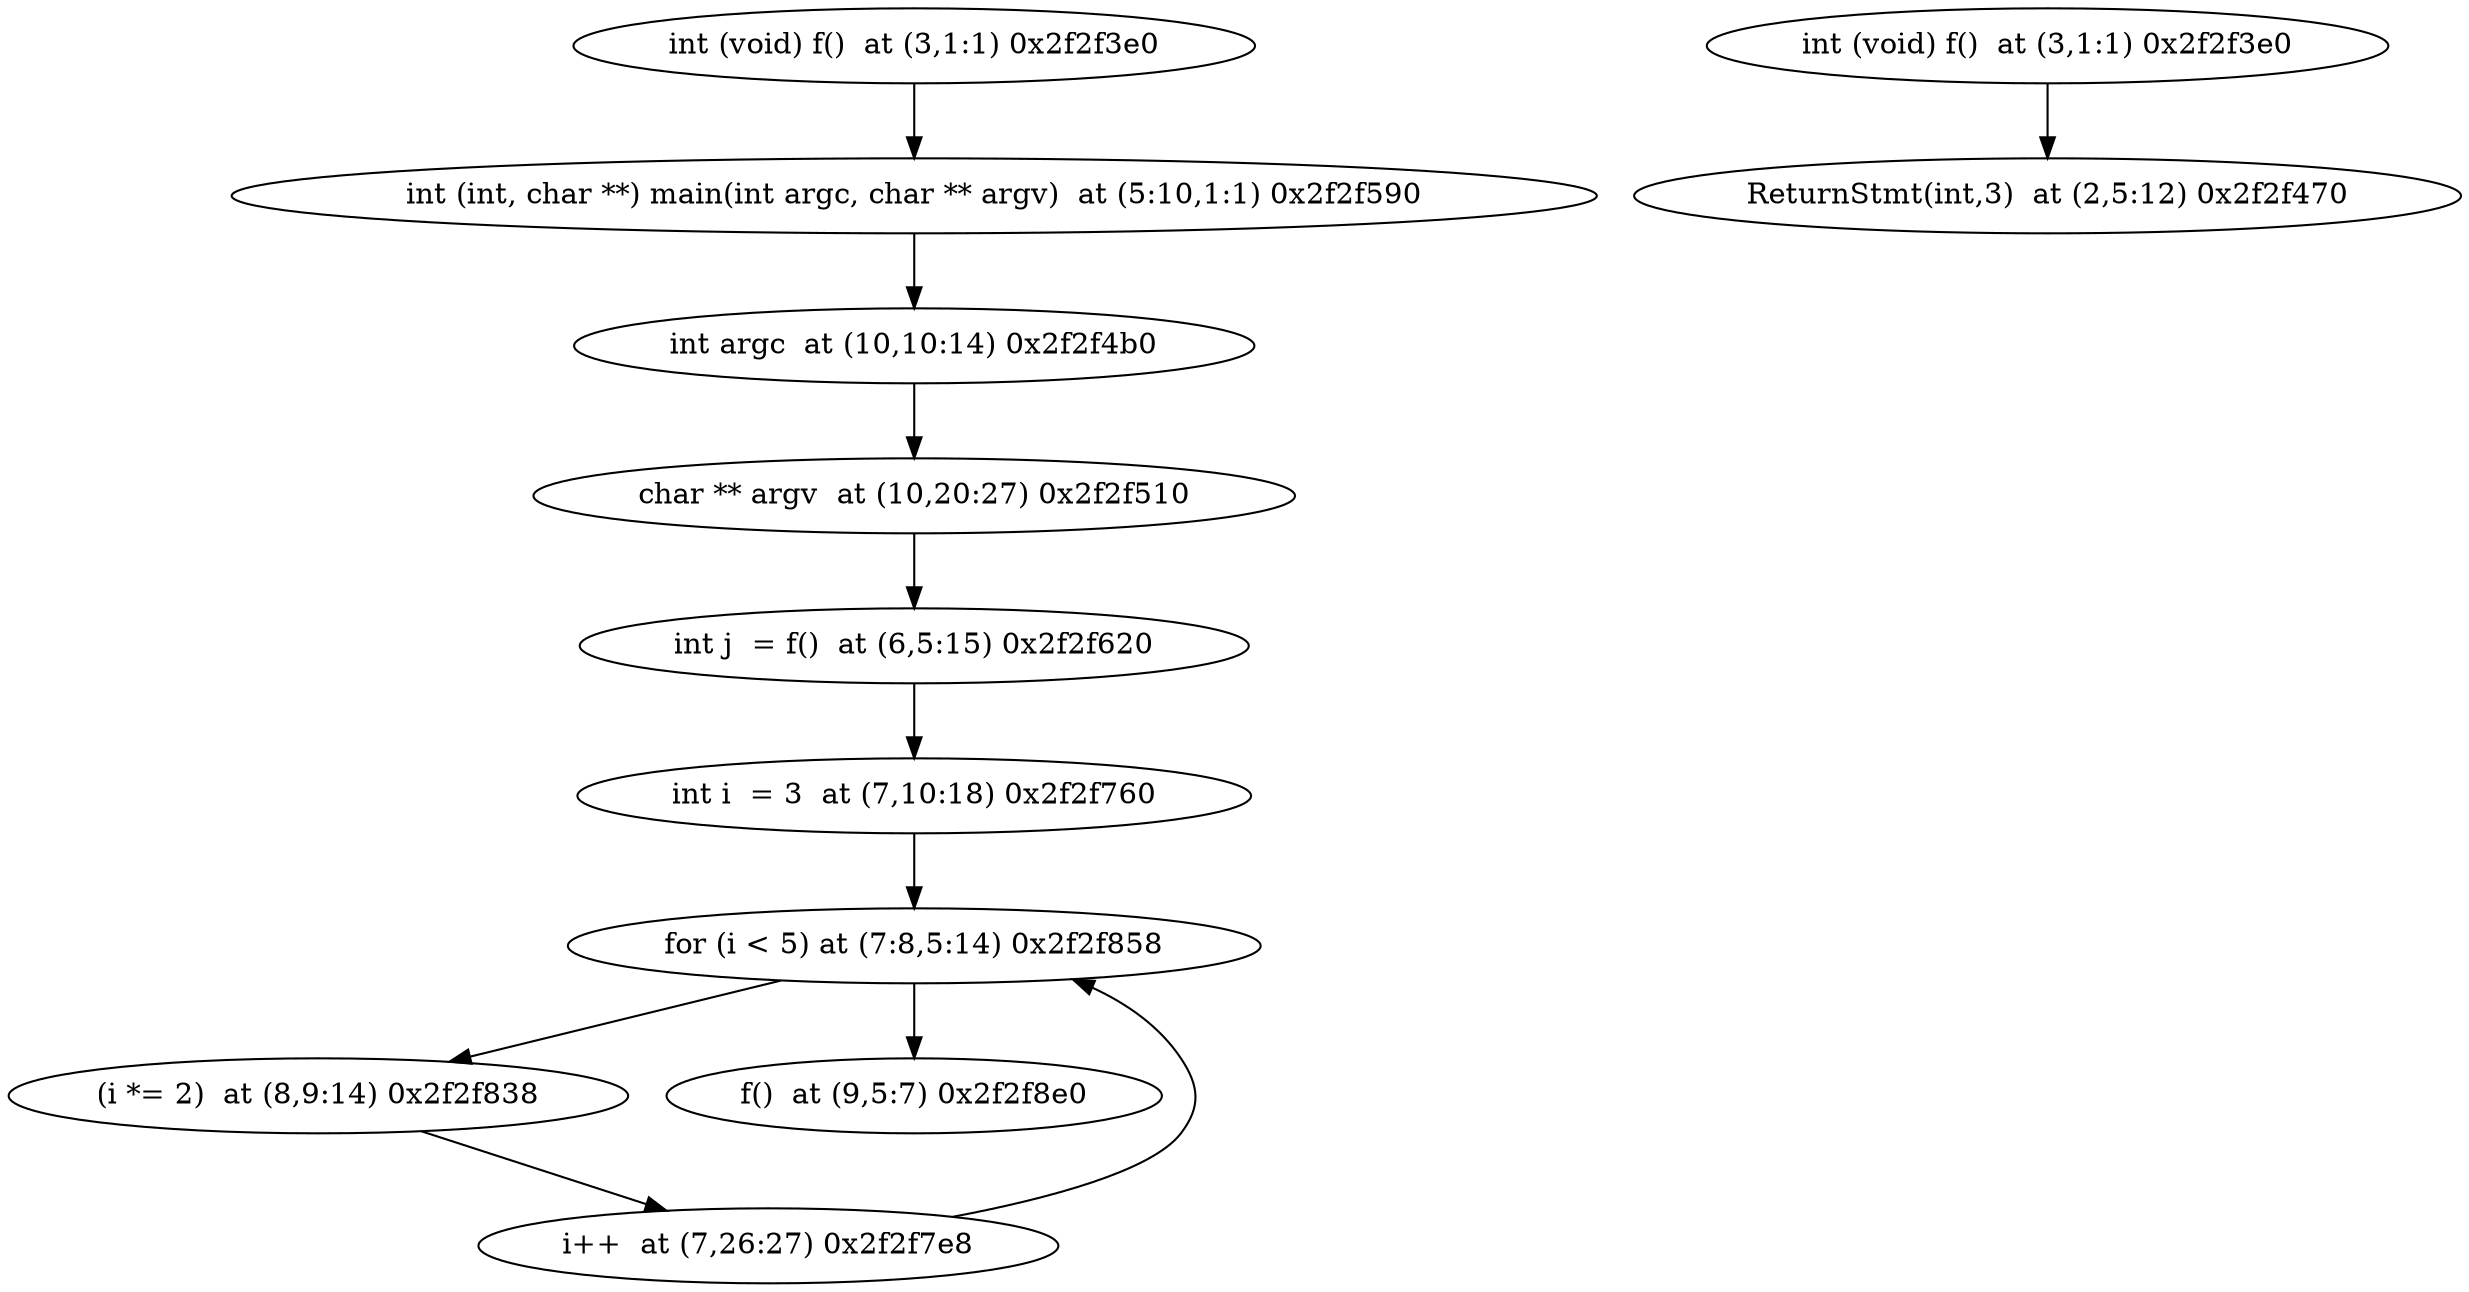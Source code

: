 digraph {
{main0x2f2f3e0 [label="int (void) f()  at (3,1:1) 0x2f2f3e0"]} -> {main0x2f2f590 [label="int (int, char **) main(int argc, char ** argv)  at (5:10,1:1) 0x2f2f590"]}
{main0x2f2f590 [label="int (int, char **) main(int argc, char ** argv)  at (5:10,1:1) 0x2f2f590"]} -> {main0x2f2f4b0 [label="int argc  at (10,10:14) 0x2f2f4b0"]}
{main0x2f2f4b0 [label="int argc  at (10,10:14) 0x2f2f4b0"]} -> {main0x2f2f510 [label="char ** argv  at (10,20:27) 0x2f2f510"]}
{main0x2f2f510 [label="char ** argv  at (10,20:27) 0x2f2f510"]} -> {main0x2f2f620 [label="int j  = f()  at (6,5:15) 0x2f2f620"]}
{main0x2f2f620 [label="int j  = f()  at (6,5:15) 0x2f2f620"]} -> {main0x2f2f760 [label="int i  = 3  at (7,10:18) 0x2f2f760"]}
{main0x2f2f760 [label="int i  = 3  at (7,10:18) 0x2f2f760"]} -> {main0x2f2f858 [label="for (i < 5) at (7:8,5:14) 0x2f2f858"]}
{main0x2f2f858 [label="for (i < 5) at (7:8,5:14) 0x2f2f858"]} -> {main0x2f2f838 [label="(i *= 2)  at (8,9:14) 0x2f2f838"]}
{main0x2f2f858 [label="for (i < 5) at (7:8,5:14) 0x2f2f858"]} -> {main0x2f2f8e0 [label="f()  at (9,5:7) 0x2f2f8e0"]}
{main0x2f2f838 [label="(i *= 2)  at (8,9:14) 0x2f2f838"]} -> {main0x2f2f7e8 [label="i++  at (7,26:27) 0x2f2f7e8"]}
{main0x2f2f7e8 [label="i++  at (7,26:27) 0x2f2f7e8"]} -> {main0x2f2f858 [label="for (i < 5) at (7:8,5:14) 0x2f2f858"]}
{main0x2f2f8e0 [label="f()  at (9,5:7) 0x2f2f8e0"]}
{f0x2f2f3e0 [label="int (void) f()  at (3,1:1) 0x2f2f3e0"]} -> {f0x2f2f470 [label="ReturnStmt(int,3)  at (2,5:12) 0x2f2f470"]}
{f0x2f2f470 [label="ReturnStmt(int,3)  at (2,5:12) 0x2f2f470"]}
}